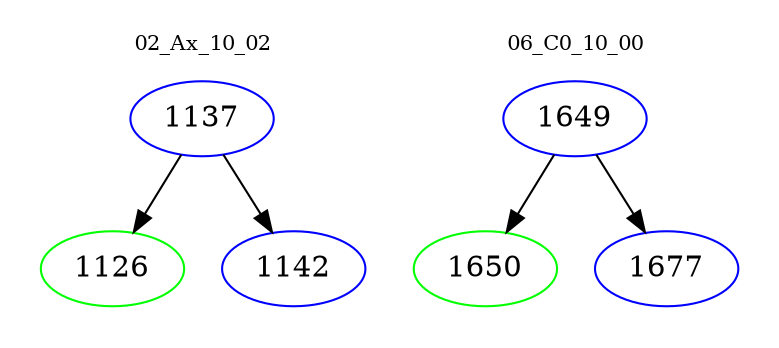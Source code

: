 digraph{
subgraph cluster_0 {
color = white
label = "02_Ax_10_02";
fontsize=10;
T0_1137 [label="1137", color="blue"]
T0_1137 -> T0_1126 [color="black"]
T0_1126 [label="1126", color="green"]
T0_1137 -> T0_1142 [color="black"]
T0_1142 [label="1142", color="blue"]
}
subgraph cluster_1 {
color = white
label = "06_C0_10_00";
fontsize=10;
T1_1649 [label="1649", color="blue"]
T1_1649 -> T1_1650 [color="black"]
T1_1650 [label="1650", color="green"]
T1_1649 -> T1_1677 [color="black"]
T1_1677 [label="1677", color="blue"]
}
}
